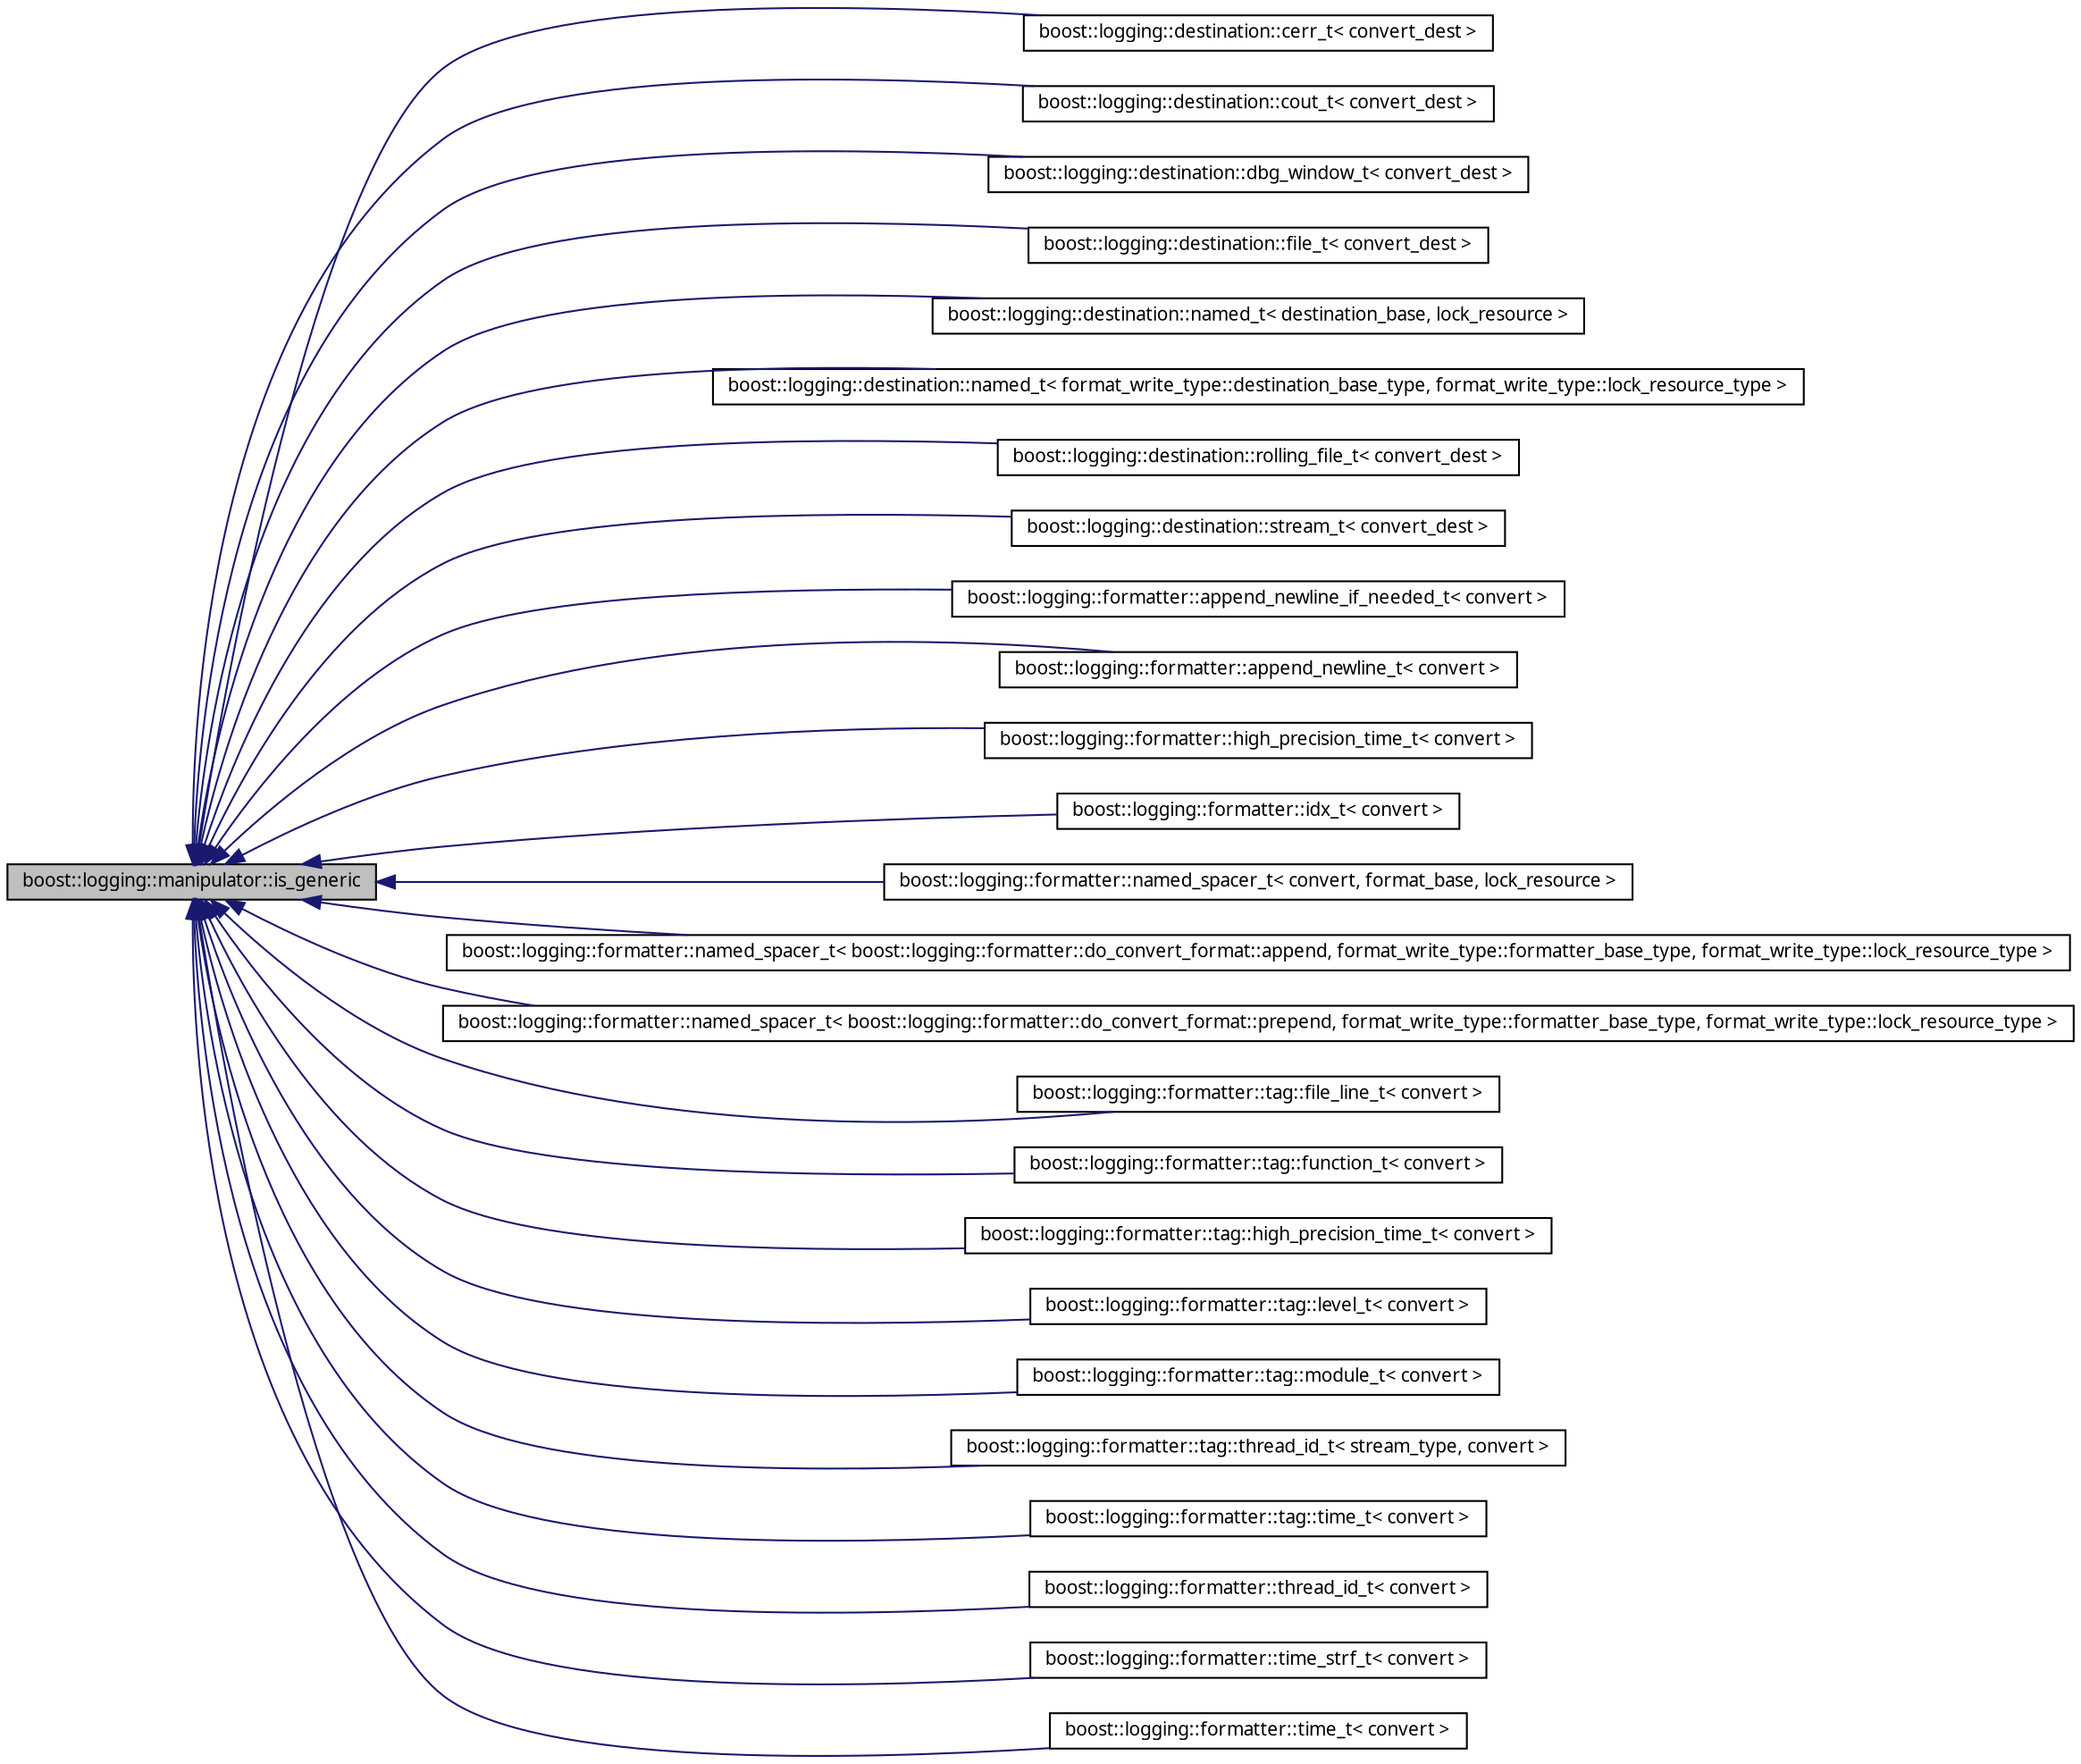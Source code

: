 digraph G
{
  edge [fontname="FreeSans.ttf",fontsize=10,labelfontname="FreeSans.ttf",labelfontsize=10];
  node [fontname="FreeSans.ttf",fontsize=10,shape=record];
  rankdir=LR;
  Node1 [label="boost::logging::manipulator::is_generic",height=0.2,width=0.4,color="black", fillcolor="grey75", style="filled" fontcolor="black"];
  Node1 -> Node2 [dir=back,color="midnightblue",fontsize=10,style="solid",fontname="FreeSans.ttf"];
  Node2 [label="boost::logging::destination::cerr_t\< convert_dest \>",height=0.2,width=0.4,color="black", fillcolor="white", style="filled",URL="$structboost_1_1logging_1_1destination_1_1cerr__t.html",tooltip="Writes the string to cerr."];
  Node1 -> Node3 [dir=back,color="midnightblue",fontsize=10,style="solid",fontname="FreeSans.ttf"];
  Node3 [label="boost::logging::destination::cout_t\< convert_dest \>",height=0.2,width=0.4,color="black", fillcolor="white", style="filled",URL="$structboost_1_1logging_1_1destination_1_1cout__t.html",tooltip="Writes the string to console."];
  Node1 -> Node4 [dir=back,color="midnightblue",fontsize=10,style="solid",fontname="FreeSans.ttf"];
  Node4 [label="boost::logging::destination::dbg_window_t\< convert_dest \>",height=0.2,width=0.4,color="black", fillcolor="white", style="filled",URL="$structboost_1_1logging_1_1destination_1_1dbg__window__t.html",tooltip="Writes the string to output debug window."];
  Node1 -> Node5 [dir=back,color="midnightblue",fontsize=10,style="solid",fontname="FreeSans.ttf"];
  Node5 [label="boost::logging::destination::file_t\< convert_dest \>",height=0.2,width=0.4,color="black", fillcolor="white", style="filled",URL="$structboost_1_1logging_1_1destination_1_1file__t.html",tooltip="Writes the string to a file."];
  Node1 -> Node6 [dir=back,color="midnightblue",fontsize=10,style="solid",fontname="FreeSans.ttf"];
  Node6 [label="boost::logging::destination::named_t\< destination_base, lock_resource \>",height=0.2,width=0.4,color="black", fillcolor="white", style="filled",URL="$structboost_1_1logging_1_1destination_1_1named__t.html",tooltip="Allows you to contain multiple destinations, give each such destination a name. Then..."];
  Node1 -> Node7 [dir=back,color="midnightblue",fontsize=10,style="solid",fontname="FreeSans.ttf"];
  Node7 [label="boost::logging::destination::named_t\< format_write_type::destination_base_type, format_write_type::lock_resource_type \>",height=0.2,width=0.4,color="black", fillcolor="white", style="filled",URL="$structboost_1_1logging_1_1destination_1_1named__t.html"];
  Node1 -> Node8 [dir=back,color="midnightblue",fontsize=10,style="solid",fontname="FreeSans.ttf"];
  Node8 [label="boost::logging::destination::rolling_file_t\< convert_dest \>",height=0.2,width=0.4,color="black", fillcolor="white", style="filled",URL="$structboost_1_1logging_1_1destination_1_1rolling__file__t.html",tooltip="Writes to multiple files: name_prefix.1, name_prefix.2, ... name_prefix.N, and then..."];
  Node1 -> Node9 [dir=back,color="midnightblue",fontsize=10,style="solid",fontname="FreeSans.ttf"];
  Node9 [label="boost::logging::destination::stream_t\< convert_dest \>",height=0.2,width=0.4,color="black", fillcolor="white", style="filled",URL="$structboost_1_1logging_1_1destination_1_1stream__t.html",tooltip="writes to stream."];
  Node1 -> Node10 [dir=back,color="midnightblue",fontsize=10,style="solid",fontname="FreeSans.ttf"];
  Node10 [label="boost::logging::formatter::append_newline_if_needed_t\< convert \>",height=0.2,width=0.4,color="black", fillcolor="white", style="filled",URL="$structboost_1_1logging_1_1formatter_1_1append__newline__if__needed__t.html",tooltip="Appends a new line, if not already there."];
  Node1 -> Node11 [dir=back,color="midnightblue",fontsize=10,style="solid",fontname="FreeSans.ttf"];
  Node11 [label="boost::logging::formatter::append_newline_t\< convert \>",height=0.2,width=0.4,color="black", fillcolor="white", style="filled",URL="$structboost_1_1logging_1_1formatter_1_1append__newline__t.html",tooltip="Appends a new line."];
  Node1 -> Node12 [dir=back,color="midnightblue",fontsize=10,style="solid",fontname="FreeSans.ttf"];
  Node12 [label="boost::logging::formatter::high_precision_time_t\< convert \>",height=0.2,width=0.4,color="black", fillcolor="white", style="filled",URL="$structboost_1_1logging_1_1formatter_1_1high__precision__time__t.html",tooltip="Prefixes the message with a high-precision time (. You pass the format string at..."];
  Node1 -> Node13 [dir=back,color="midnightblue",fontsize=10,style="solid",fontname="FreeSans.ttf"];
  Node13 [label="boost::logging::formatter::idx_t\< convert \>",height=0.2,width=0.4,color="black", fillcolor="white", style="filled",URL="$structboost_1_1logging_1_1formatter_1_1idx__t.html",tooltip="prefixes each message with an index."];
  Node1 -> Node14 [dir=back,color="midnightblue",fontsize=10,style="solid",fontname="FreeSans.ttf"];
  Node14 [label="boost::logging::formatter::named_spacer_t\< convert, format_base, lock_resource \>",height=0.2,width=0.4,color="black", fillcolor="white", style="filled",URL="$structboost_1_1logging_1_1formatter_1_1named__spacer__t.html",tooltip="Allows you to contain multiple formatters, and specify a spacer between them. You..."];
  Node1 -> Node15 [dir=back,color="midnightblue",fontsize=10,style="solid",fontname="FreeSans.ttf"];
  Node15 [label="boost::logging::formatter::named_spacer_t\< boost::logging::formatter::do_convert_format::append, format_write_type::formatter_base_type, format_write_type::lock_resource_type \>",height=0.2,width=0.4,color="black", fillcolor="white", style="filled",URL="$structboost_1_1logging_1_1formatter_1_1named__spacer__t.html"];
  Node1 -> Node16 [dir=back,color="midnightblue",fontsize=10,style="solid",fontname="FreeSans.ttf"];
  Node16 [label="boost::logging::formatter::named_spacer_t\< boost::logging::formatter::do_convert_format::prepend, format_write_type::formatter_base_type, format_write_type::lock_resource_type \>",height=0.2,width=0.4,color="black", fillcolor="white", style="filled",URL="$structboost_1_1logging_1_1formatter_1_1named__spacer__t.html"];
  Node1 -> Node17 [dir=back,color="midnightblue",fontsize=10,style="solid",fontname="FreeSans.ttf"];
  Node17 [label="boost::logging::formatter::tag::file_line_t\< convert \>",height=0.2,width=0.4,color="black", fillcolor="white", style="filled",URL="$structboost_1_1logging_1_1formatter_1_1tag_1_1file__line__t.html",tooltip="Dumps file/line information (corresponds to boost::logging::tag::file_line tag class)..."];
  Node1 -> Node18 [dir=back,color="midnightblue",fontsize=10,style="solid",fontname="FreeSans.ttf"];
  Node18 [label="boost::logging::formatter::tag::function_t\< convert \>",height=0.2,width=0.4,color="black", fillcolor="white", style="filled",URL="$structboost_1_1logging_1_1formatter_1_1tag_1_1function__t.html",tooltip="Dumps function name information (corresponds to boost::logging::tag::function tag..."];
  Node1 -> Node19 [dir=back,color="midnightblue",fontsize=10,style="solid",fontname="FreeSans.ttf"];
  Node19 [label="boost::logging::formatter::tag::high_precision_time_t\< convert \>",height=0.2,width=0.4,color="black", fillcolor="white", style="filled",URL="$structboost_1_1logging_1_1formatter_1_1tag_1_1high__precision__time__t.html",tooltip="Dumps current high_precision_time information (corresponds to boost::logging::tag::high_precision_ti..."];
  Node1 -> Node20 [dir=back,color="midnightblue",fontsize=10,style="solid",fontname="FreeSans.ttf"];
  Node20 [label="boost::logging::formatter::tag::level_t\< convert \>",height=0.2,width=0.4,color="black", fillcolor="white", style="filled",URL="$structboost_1_1logging_1_1formatter_1_1tag_1_1level__t.html",tooltip="Dumps level (corresponds to boost::logging::tag::level tag class)."];
  Node1 -> Node21 [dir=back,color="midnightblue",fontsize=10,style="solid",fontname="FreeSans.ttf"];
  Node21 [label="boost::logging::formatter::tag::module_t\< convert \>",height=0.2,width=0.4,color="black", fillcolor="white", style="filled",URL="$structboost_1_1logging_1_1formatter_1_1tag_1_1module__t.html",tooltip="Dumps module information (corresponds to boost::logging::tag::module tag class)."];
  Node1 -> Node22 [dir=back,color="midnightblue",fontsize=10,style="solid",fontname="FreeSans.ttf"];
  Node22 [label="boost::logging::formatter::tag::thread_id_t\< stream_type, convert \>",height=0.2,width=0.4,color="black", fillcolor="white", style="filled",URL="$structboost_1_1logging_1_1formatter_1_1tag_1_1thread__id__t.html",tooltip="Dumps thread id information (corresponds to boost::logging::tag::thread_id tag class)..."];
  Node1 -> Node23 [dir=back,color="midnightblue",fontsize=10,style="solid",fontname="FreeSans.ttf"];
  Node23 [label="boost::logging::formatter::tag::time_t\< convert \>",height=0.2,width=0.4,color="black", fillcolor="white", style="filled",URL="$structboost_1_1logging_1_1formatter_1_1tag_1_1time__t.html",tooltip="Dumps current time information (corresponds to boost::logging::tag::time tag class)..."];
  Node1 -> Node24 [dir=back,color="midnightblue",fontsize=10,style="solid",fontname="FreeSans.ttf"];
  Node24 [label="boost::logging::formatter::thread_id_t\< convert \>",height=0.2,width=0.4,color="black", fillcolor="white", style="filled",URL="$structboost_1_1logging_1_1formatter_1_1thread__id__t.html",tooltip="Writes the thread_id to the log."];
  Node1 -> Node25 [dir=back,color="midnightblue",fontsize=10,style="solid",fontname="FreeSans.ttf"];
  Node25 [label="boost::logging::formatter::time_strf_t\< convert \>",height=0.2,width=0.4,color="black", fillcolor="white", style="filled",URL="$structboost_1_1logging_1_1formatter_1_1time__strf__t.html",tooltip="Prefixes the message with the time, by using strftime function. You pass the format..."];
  Node1 -> Node26 [dir=back,color="midnightblue",fontsize=10,style="solid",fontname="FreeSans.ttf"];
  Node26 [label="boost::logging::formatter::time_t\< convert \>",height=0.2,width=0.4,color="black", fillcolor="white", style="filled",URL="$structboost_1_1logging_1_1formatter_1_1time__t.html",tooltip="Prefixes the message with the time. You pass the format string at construction."];
}
